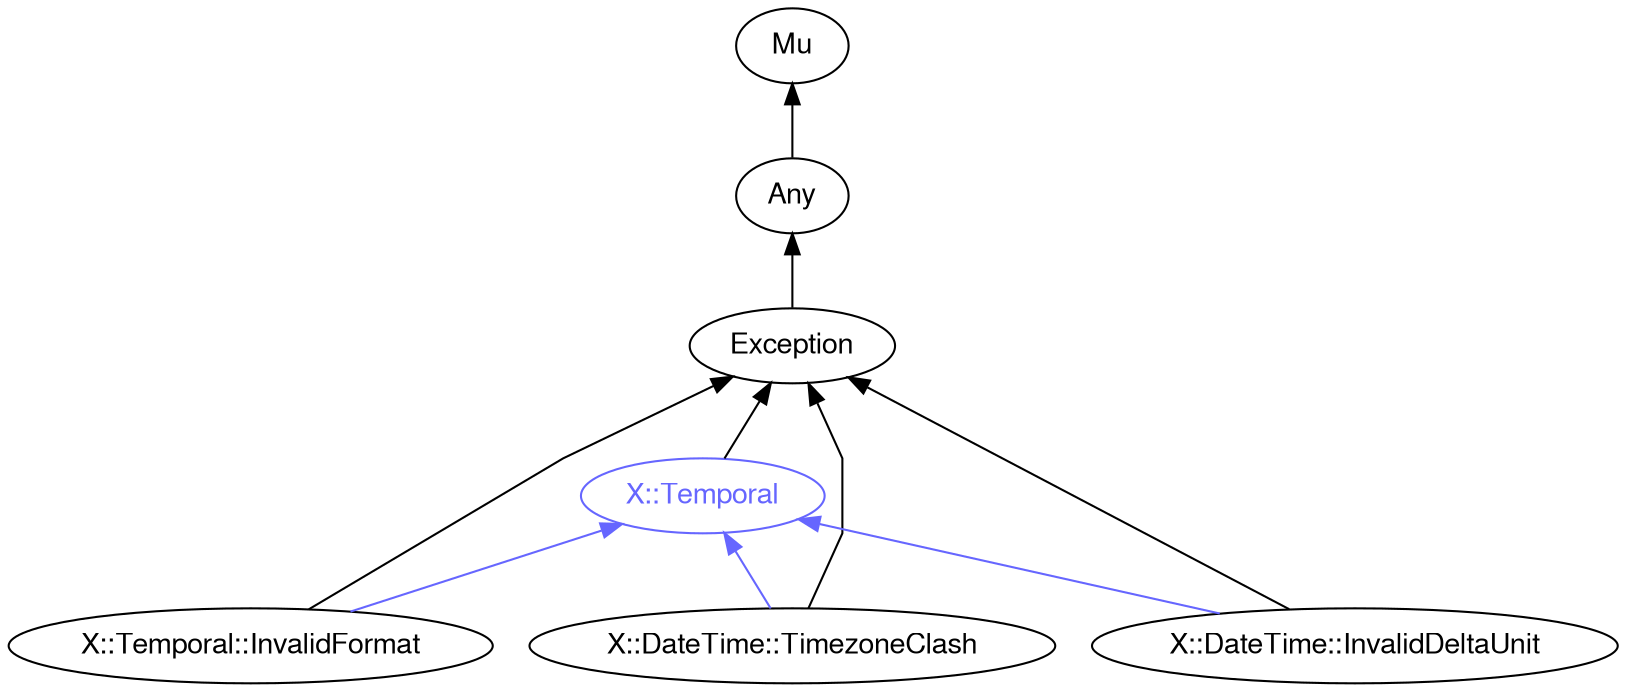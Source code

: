 digraph "perl6-type-graph" {
    rankdir=BT;
    splines=polyline;
    overlap=false; 
    // Types
    "X::Temporal" [color="#6666FF", fontcolor="#6666FF", href="/type/X::Temporal", fontname="FreeSans"];
    "Mu" [color="#000000", fontcolor="#000000", href="/type/Mu", fontname="FreeSans"];
    "Any" [color="#000000", fontcolor="#000000", href="/type/Any", fontname="FreeSans"];
    "Exception" [color="#000000", fontcolor="#000000", href="/type/Exception", fontname="FreeSans"];
    "X::Temporal::InvalidFormat" [color="#000000", fontcolor="#000000", href="/type/X::Temporal::InvalidFormat", fontname="FreeSans"];
    "X::DateTime::TimezoneClash" [color="#000000", fontcolor="#000000", href="/type/X::DateTime::TimezoneClash", fontname="FreeSans"];
    "X::DateTime::InvalidDeltaUnit" [color="#000000", fontcolor="#000000", href="/type/X::DateTime::InvalidDeltaUnit", fontname="FreeSans"];

    // Superclasses
    "X::Temporal" -> "Exception" [color="#000000"];
    "Any" -> "Mu" [color="#000000"];
    "Exception" -> "Any" [color="#000000"];
    "X::Temporal::InvalidFormat" -> "Exception" [color="#000000"];
    "X::DateTime::TimezoneClash" -> "Exception" [color="#000000"];
    "X::DateTime::InvalidDeltaUnit" -> "Exception" [color="#000000"];

    // Roles
    "X::Temporal::InvalidFormat" -> "X::Temporal" [color="#6666FF"];
    "X::DateTime::TimezoneClash" -> "X::Temporal" [color="#6666FF"];
    "X::DateTime::InvalidDeltaUnit" -> "X::Temporal" [color="#6666FF"];
}
